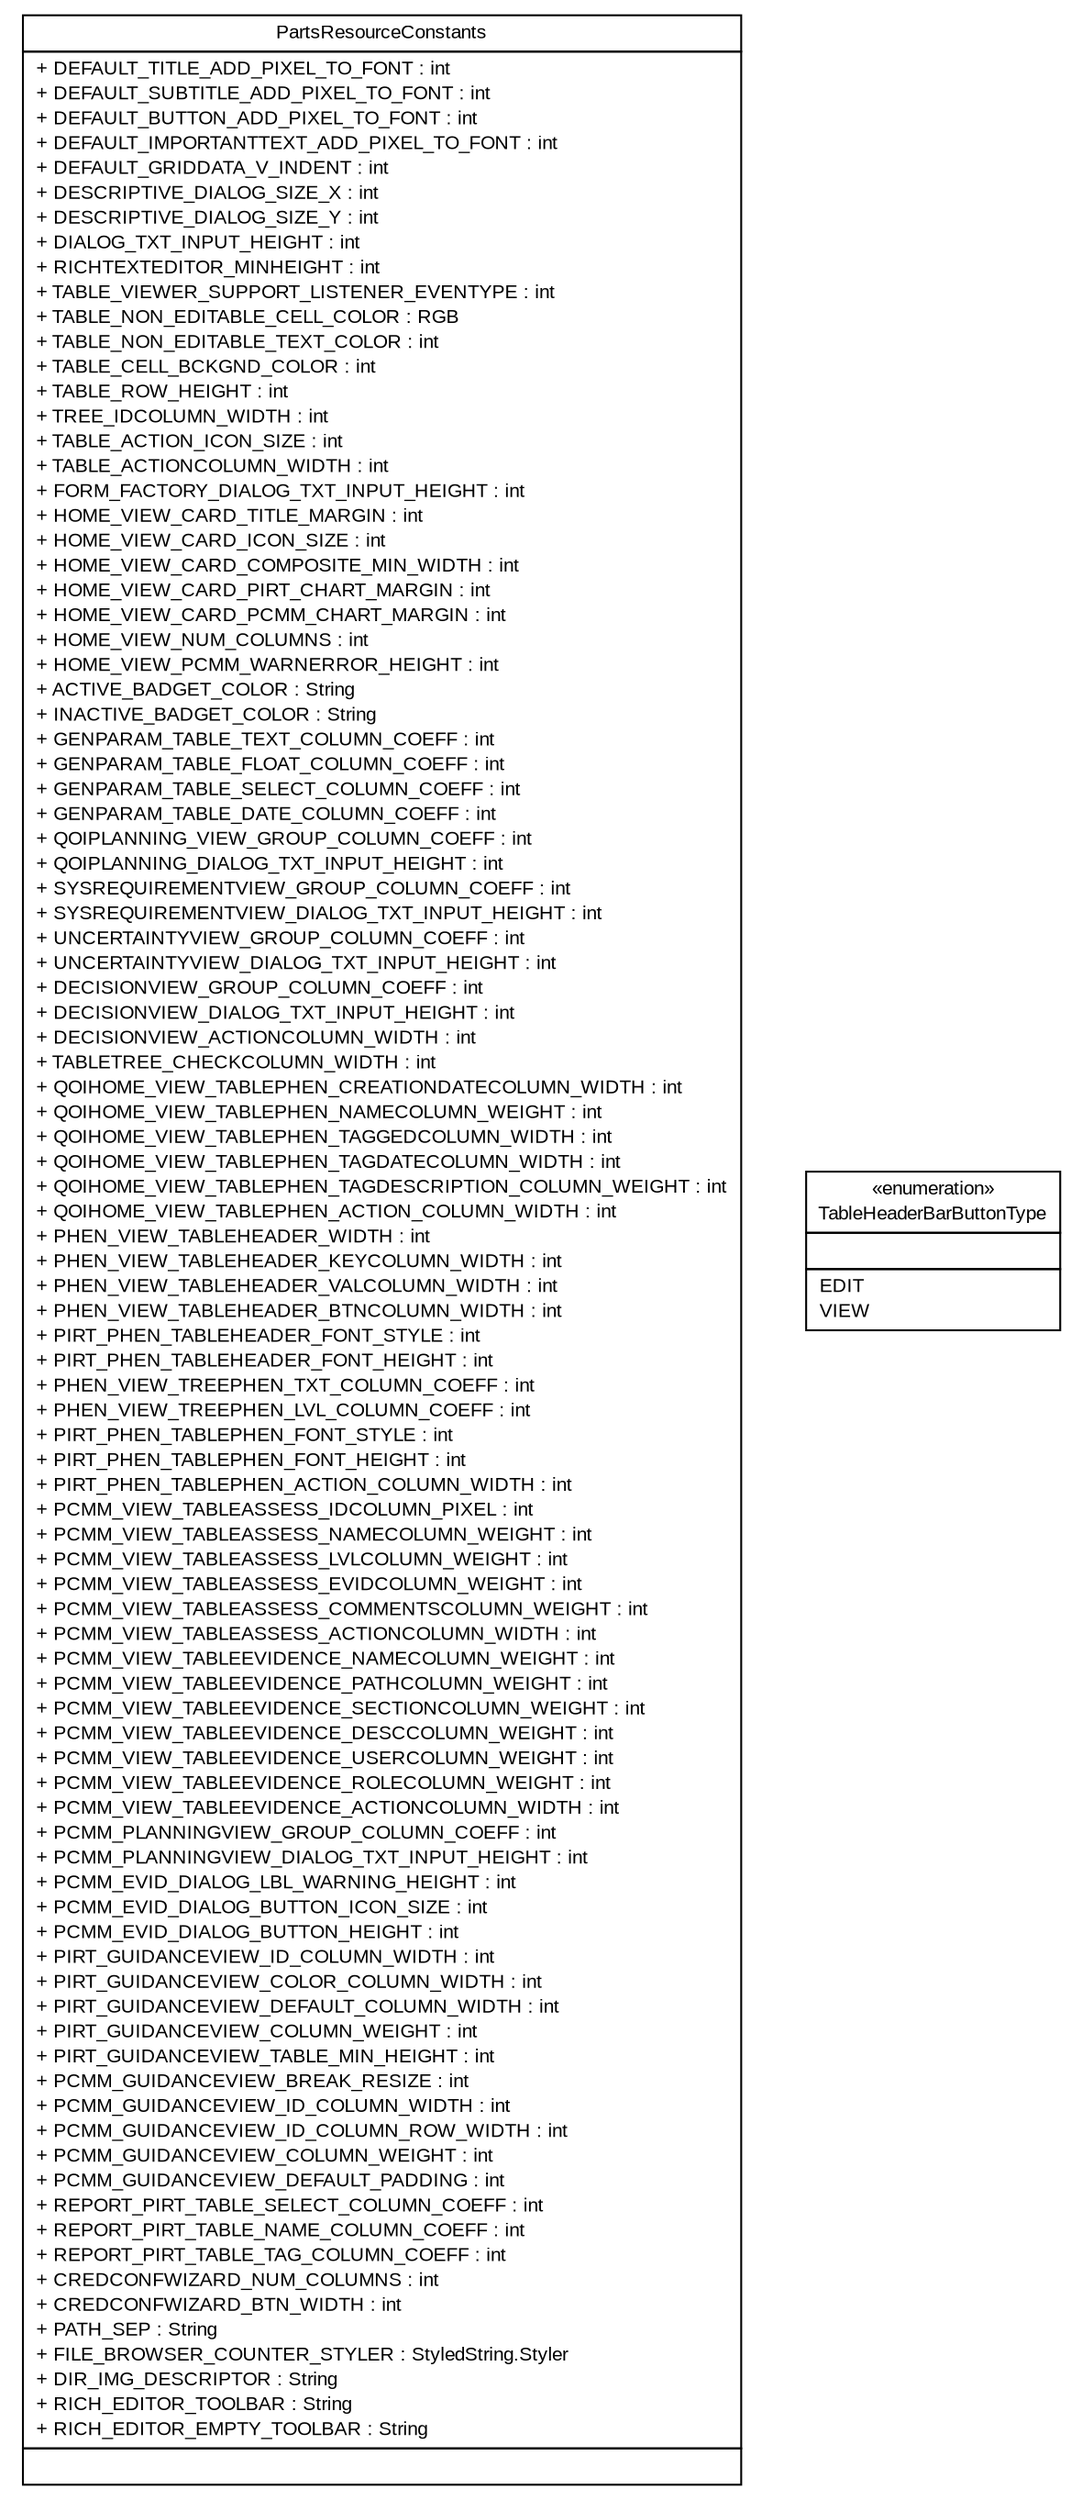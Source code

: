 #!/usr/local/bin/dot
#
# Class diagram 
# Generated by UMLGraph version R5_6-24-gf6e263 (http://www.umlgraph.org/)
#

digraph G {
	edge [fontname="arial",fontsize=10,labelfontname="arial",labelfontsize=10];
	node [fontname="arial",fontsize=10,shape=plaintext];
	nodesep=0.25;
	ranksep=0.5;
	// gov.sandia.cf.parts.constants.PartsResourceConstants
	c14836 [label=<<table title="gov.sandia.cf.parts.constants.PartsResourceConstants" border="0" cellborder="1" cellspacing="0" cellpadding="2" port="p" href="./PartsResourceConstants.html">
		<tr><td><table border="0" cellspacing="0" cellpadding="1">
<tr><td align="center" balign="center"> PartsResourceConstants </td></tr>
		</table></td></tr>
		<tr><td><table border="0" cellspacing="0" cellpadding="1">
<tr><td align="left" balign="left"> + DEFAULT_TITLE_ADD_PIXEL_TO_FONT : int </td></tr>
<tr><td align="left" balign="left"> + DEFAULT_SUBTITLE_ADD_PIXEL_TO_FONT : int </td></tr>
<tr><td align="left" balign="left"> + DEFAULT_BUTTON_ADD_PIXEL_TO_FONT : int </td></tr>
<tr><td align="left" balign="left"> + DEFAULT_IMPORTANTTEXT_ADD_PIXEL_TO_FONT : int </td></tr>
<tr><td align="left" balign="left"> + DEFAULT_GRIDDATA_V_INDENT : int </td></tr>
<tr><td align="left" balign="left"> + DESCRIPTIVE_DIALOG_SIZE_X : int </td></tr>
<tr><td align="left" balign="left"> + DESCRIPTIVE_DIALOG_SIZE_Y : int </td></tr>
<tr><td align="left" balign="left"> + DIALOG_TXT_INPUT_HEIGHT : int </td></tr>
<tr><td align="left" balign="left"> + RICHTEXTEDITOR_MINHEIGHT : int </td></tr>
<tr><td align="left" balign="left"> + TABLE_VIEWER_SUPPORT_LISTENER_EVENTYPE : int </td></tr>
<tr><td align="left" balign="left"> + TABLE_NON_EDITABLE_CELL_COLOR : RGB </td></tr>
<tr><td align="left" balign="left"> + TABLE_NON_EDITABLE_TEXT_COLOR : int </td></tr>
<tr><td align="left" balign="left"> + TABLE_CELL_BCKGND_COLOR : int </td></tr>
<tr><td align="left" balign="left"> + TABLE_ROW_HEIGHT : int </td></tr>
<tr><td align="left" balign="left"> + TREE_IDCOLUMN_WIDTH : int </td></tr>
<tr><td align="left" balign="left"> + TABLE_ACTION_ICON_SIZE : int </td></tr>
<tr><td align="left" balign="left"> + TABLE_ACTIONCOLUMN_WIDTH : int </td></tr>
<tr><td align="left" balign="left"> + FORM_FACTORY_DIALOG_TXT_INPUT_HEIGHT : int </td></tr>
<tr><td align="left" balign="left"> + HOME_VIEW_CARD_TITLE_MARGIN : int </td></tr>
<tr><td align="left" balign="left"> + HOME_VIEW_CARD_ICON_SIZE : int </td></tr>
<tr><td align="left" balign="left"> + HOME_VIEW_CARD_COMPOSITE_MIN_WIDTH : int </td></tr>
<tr><td align="left" balign="left"> + HOME_VIEW_CARD_PIRT_CHART_MARGIN : int </td></tr>
<tr><td align="left" balign="left"> + HOME_VIEW_CARD_PCMM_CHART_MARGIN : int </td></tr>
<tr><td align="left" balign="left"> + HOME_VIEW_NUM_COLUMNS : int </td></tr>
<tr><td align="left" balign="left"> + HOME_VIEW_PCMM_WARNERROR_HEIGHT : int </td></tr>
<tr><td align="left" balign="left"> + ACTIVE_BADGET_COLOR : String </td></tr>
<tr><td align="left" balign="left"> + INACTIVE_BADGET_COLOR : String </td></tr>
<tr><td align="left" balign="left"> + GENPARAM_TABLE_TEXT_COLUMN_COEFF : int </td></tr>
<tr><td align="left" balign="left"> + GENPARAM_TABLE_FLOAT_COLUMN_COEFF : int </td></tr>
<tr><td align="left" balign="left"> + GENPARAM_TABLE_SELECT_COLUMN_COEFF : int </td></tr>
<tr><td align="left" balign="left"> + GENPARAM_TABLE_DATE_COLUMN_COEFF : int </td></tr>
<tr><td align="left" balign="left"> + QOIPLANNING_VIEW_GROUP_COLUMN_COEFF : int </td></tr>
<tr><td align="left" balign="left"> + QOIPLANNING_DIALOG_TXT_INPUT_HEIGHT : int </td></tr>
<tr><td align="left" balign="left"> + SYSREQUIREMENTVIEW_GROUP_COLUMN_COEFF : int </td></tr>
<tr><td align="left" balign="left"> + SYSREQUIREMENTVIEW_DIALOG_TXT_INPUT_HEIGHT : int </td></tr>
<tr><td align="left" balign="left"> + UNCERTAINTYVIEW_GROUP_COLUMN_COEFF : int </td></tr>
<tr><td align="left" balign="left"> + UNCERTAINTYVIEW_DIALOG_TXT_INPUT_HEIGHT : int </td></tr>
<tr><td align="left" balign="left"> + DECISIONVIEW_GROUP_COLUMN_COEFF : int </td></tr>
<tr><td align="left" balign="left"> + DECISIONVIEW_DIALOG_TXT_INPUT_HEIGHT : int </td></tr>
<tr><td align="left" balign="left"> + DECISIONVIEW_ACTIONCOLUMN_WIDTH : int </td></tr>
<tr><td align="left" balign="left"> + TABLETREE_CHECKCOLUMN_WIDTH : int </td></tr>
<tr><td align="left" balign="left"> + QOIHOME_VIEW_TABLEPHEN_CREATIONDATECOLUMN_WIDTH : int </td></tr>
<tr><td align="left" balign="left"> + QOIHOME_VIEW_TABLEPHEN_NAMECOLUMN_WEIGHT : int </td></tr>
<tr><td align="left" balign="left"> + QOIHOME_VIEW_TABLEPHEN_TAGGEDCOLUMN_WIDTH : int </td></tr>
<tr><td align="left" balign="left"> + QOIHOME_VIEW_TABLEPHEN_TAGDATECOLUMN_WIDTH : int </td></tr>
<tr><td align="left" balign="left"> + QOIHOME_VIEW_TABLEPHEN_TAGDESCRIPTION_COLUMN_WEIGHT : int </td></tr>
<tr><td align="left" balign="left"> + QOIHOME_VIEW_TABLEPHEN_ACTION_COLUMN_WIDTH : int </td></tr>
<tr><td align="left" balign="left"> + PHEN_VIEW_TABLEHEADER_WIDTH : int </td></tr>
<tr><td align="left" balign="left"> + PHEN_VIEW_TABLEHEADER_KEYCOLUMN_WIDTH : int </td></tr>
<tr><td align="left" balign="left"> + PHEN_VIEW_TABLEHEADER_VALCOLUMN_WIDTH : int </td></tr>
<tr><td align="left" balign="left"> + PHEN_VIEW_TABLEHEADER_BTNCOLUMN_WIDTH : int </td></tr>
<tr><td align="left" balign="left"> + PIRT_PHEN_TABLEHEADER_FONT_STYLE : int </td></tr>
<tr><td align="left" balign="left"> + PIRT_PHEN_TABLEHEADER_FONT_HEIGHT : int </td></tr>
<tr><td align="left" balign="left"> + PHEN_VIEW_TREEPHEN_TXT_COLUMN_COEFF : int </td></tr>
<tr><td align="left" balign="left"> + PHEN_VIEW_TREEPHEN_LVL_COLUMN_COEFF : int </td></tr>
<tr><td align="left" balign="left"> + PIRT_PHEN_TABLEPHEN_FONT_STYLE : int </td></tr>
<tr><td align="left" balign="left"> + PIRT_PHEN_TABLEPHEN_FONT_HEIGHT : int </td></tr>
<tr><td align="left" balign="left"> + PIRT_PHEN_TABLEPHEN_ACTION_COLUMN_WIDTH : int </td></tr>
<tr><td align="left" balign="left"> + PCMM_VIEW_TABLEASSESS_IDCOLUMN_PIXEL : int </td></tr>
<tr><td align="left" balign="left"> + PCMM_VIEW_TABLEASSESS_NAMECOLUMN_WEIGHT : int </td></tr>
<tr><td align="left" balign="left"> + PCMM_VIEW_TABLEASSESS_LVLCOLUMN_WEIGHT : int </td></tr>
<tr><td align="left" balign="left"> + PCMM_VIEW_TABLEASSESS_EVIDCOLUMN_WEIGHT : int </td></tr>
<tr><td align="left" balign="left"> + PCMM_VIEW_TABLEASSESS_COMMENTSCOLUMN_WEIGHT : int </td></tr>
<tr><td align="left" balign="left"> + PCMM_VIEW_TABLEASSESS_ACTIONCOLUMN_WIDTH : int </td></tr>
<tr><td align="left" balign="left"> + PCMM_VIEW_TABLEEVIDENCE_NAMECOLUMN_WEIGHT : int </td></tr>
<tr><td align="left" balign="left"> + PCMM_VIEW_TABLEEVIDENCE_PATHCOLUMN_WEIGHT : int </td></tr>
<tr><td align="left" balign="left"> + PCMM_VIEW_TABLEEVIDENCE_SECTIONCOLUMN_WEIGHT : int </td></tr>
<tr><td align="left" balign="left"> + PCMM_VIEW_TABLEEVIDENCE_DESCCOLUMN_WEIGHT : int </td></tr>
<tr><td align="left" balign="left"> + PCMM_VIEW_TABLEEVIDENCE_USERCOLUMN_WEIGHT : int </td></tr>
<tr><td align="left" balign="left"> + PCMM_VIEW_TABLEEVIDENCE_ROLECOLUMN_WEIGHT : int </td></tr>
<tr><td align="left" balign="left"> + PCMM_VIEW_TABLEEVIDENCE_ACTIONCOLUMN_WIDTH : int </td></tr>
<tr><td align="left" balign="left"> + PCMM_PLANNINGVIEW_GROUP_COLUMN_COEFF : int </td></tr>
<tr><td align="left" balign="left"> + PCMM_PLANNINGVIEW_DIALOG_TXT_INPUT_HEIGHT : int </td></tr>
<tr><td align="left" balign="left"> + PCMM_EVID_DIALOG_LBL_WARNING_HEIGHT : int </td></tr>
<tr><td align="left" balign="left"> + PCMM_EVID_DIALOG_BUTTON_ICON_SIZE : int </td></tr>
<tr><td align="left" balign="left"> + PCMM_EVID_DIALOG_BUTTON_HEIGHT : int </td></tr>
<tr><td align="left" balign="left"> + PIRT_GUIDANCEVIEW_ID_COLUMN_WIDTH : int </td></tr>
<tr><td align="left" balign="left"> + PIRT_GUIDANCEVIEW_COLOR_COLUMN_WIDTH : int </td></tr>
<tr><td align="left" balign="left"> + PIRT_GUIDANCEVIEW_DEFAULT_COLUMN_WIDTH : int </td></tr>
<tr><td align="left" balign="left"> + PIRT_GUIDANCEVIEW_COLUMN_WEIGHT : int </td></tr>
<tr><td align="left" balign="left"> + PIRT_GUIDANCEVIEW_TABLE_MIN_HEIGHT : int </td></tr>
<tr><td align="left" balign="left"> + PCMM_GUIDANCEVIEW_BREAK_RESIZE : int </td></tr>
<tr><td align="left" balign="left"> + PCMM_GUIDANCEVIEW_ID_COLUMN_WIDTH : int </td></tr>
<tr><td align="left" balign="left"> + PCMM_GUIDANCEVIEW_ID_COLUMN_ROW_WIDTH : int </td></tr>
<tr><td align="left" balign="left"> + PCMM_GUIDANCEVIEW_COLUMN_WEIGHT : int </td></tr>
<tr><td align="left" balign="left"> + PCMM_GUIDANCEVIEW_DEFAULT_PADDING : int </td></tr>
<tr><td align="left" balign="left"> + REPORT_PIRT_TABLE_SELECT_COLUMN_COEFF : int </td></tr>
<tr><td align="left" balign="left"> + REPORT_PIRT_TABLE_NAME_COLUMN_COEFF : int </td></tr>
<tr><td align="left" balign="left"> + REPORT_PIRT_TABLE_TAG_COLUMN_COEFF : int </td></tr>
<tr><td align="left" balign="left"> + CREDCONFWIZARD_NUM_COLUMNS : int </td></tr>
<tr><td align="left" balign="left"> + CREDCONFWIZARD_BTN_WIDTH : int </td></tr>
<tr><td align="left" balign="left"> + PATH_SEP : String </td></tr>
<tr><td align="left" balign="left"> + FILE_BROWSER_COUNTER_STYLER : StyledString.Styler </td></tr>
<tr><td align="left" balign="left"> + DIR_IMG_DESCRIPTOR : String </td></tr>
<tr><td align="left" balign="left"> + RICH_EDITOR_TOOLBAR : String </td></tr>
<tr><td align="left" balign="left"> + RICH_EDITOR_EMPTY_TOOLBAR : String </td></tr>
		</table></td></tr>
		<tr><td><table border="0" cellspacing="0" cellpadding="1">
<tr><td align="left" balign="left">  </td></tr>
		</table></td></tr>
		</table>>, URL="./PartsResourceConstants.html", fontname="arial", fontcolor="black", fontsize=10.0];
	// gov.sandia.cf.parts.constants.TableHeaderBarButtonType
	c14837 [label=<<table title="gov.sandia.cf.parts.constants.TableHeaderBarButtonType" border="0" cellborder="1" cellspacing="0" cellpadding="2" port="p" href="./TableHeaderBarButtonType.html">
		<tr><td><table border="0" cellspacing="0" cellpadding="1">
<tr><td align="center" balign="center"> &#171;enumeration&#187; </td></tr>
<tr><td align="center" balign="center"> TableHeaderBarButtonType </td></tr>
		</table></td></tr>
		<tr><td><table border="0" cellspacing="0" cellpadding="1">
<tr><td align="left" balign="left">  </td></tr>
		</table></td></tr>
		<tr><td><table border="0" cellspacing="0" cellpadding="1">
<tr><td align="left" balign="left"> EDIT </td></tr>
<tr><td align="left" balign="left"> VIEW </td></tr>
		</table></td></tr>
		</table>>, URL="./TableHeaderBarButtonType.html", fontname="arial", fontcolor="black", fontsize=10.0];
}

